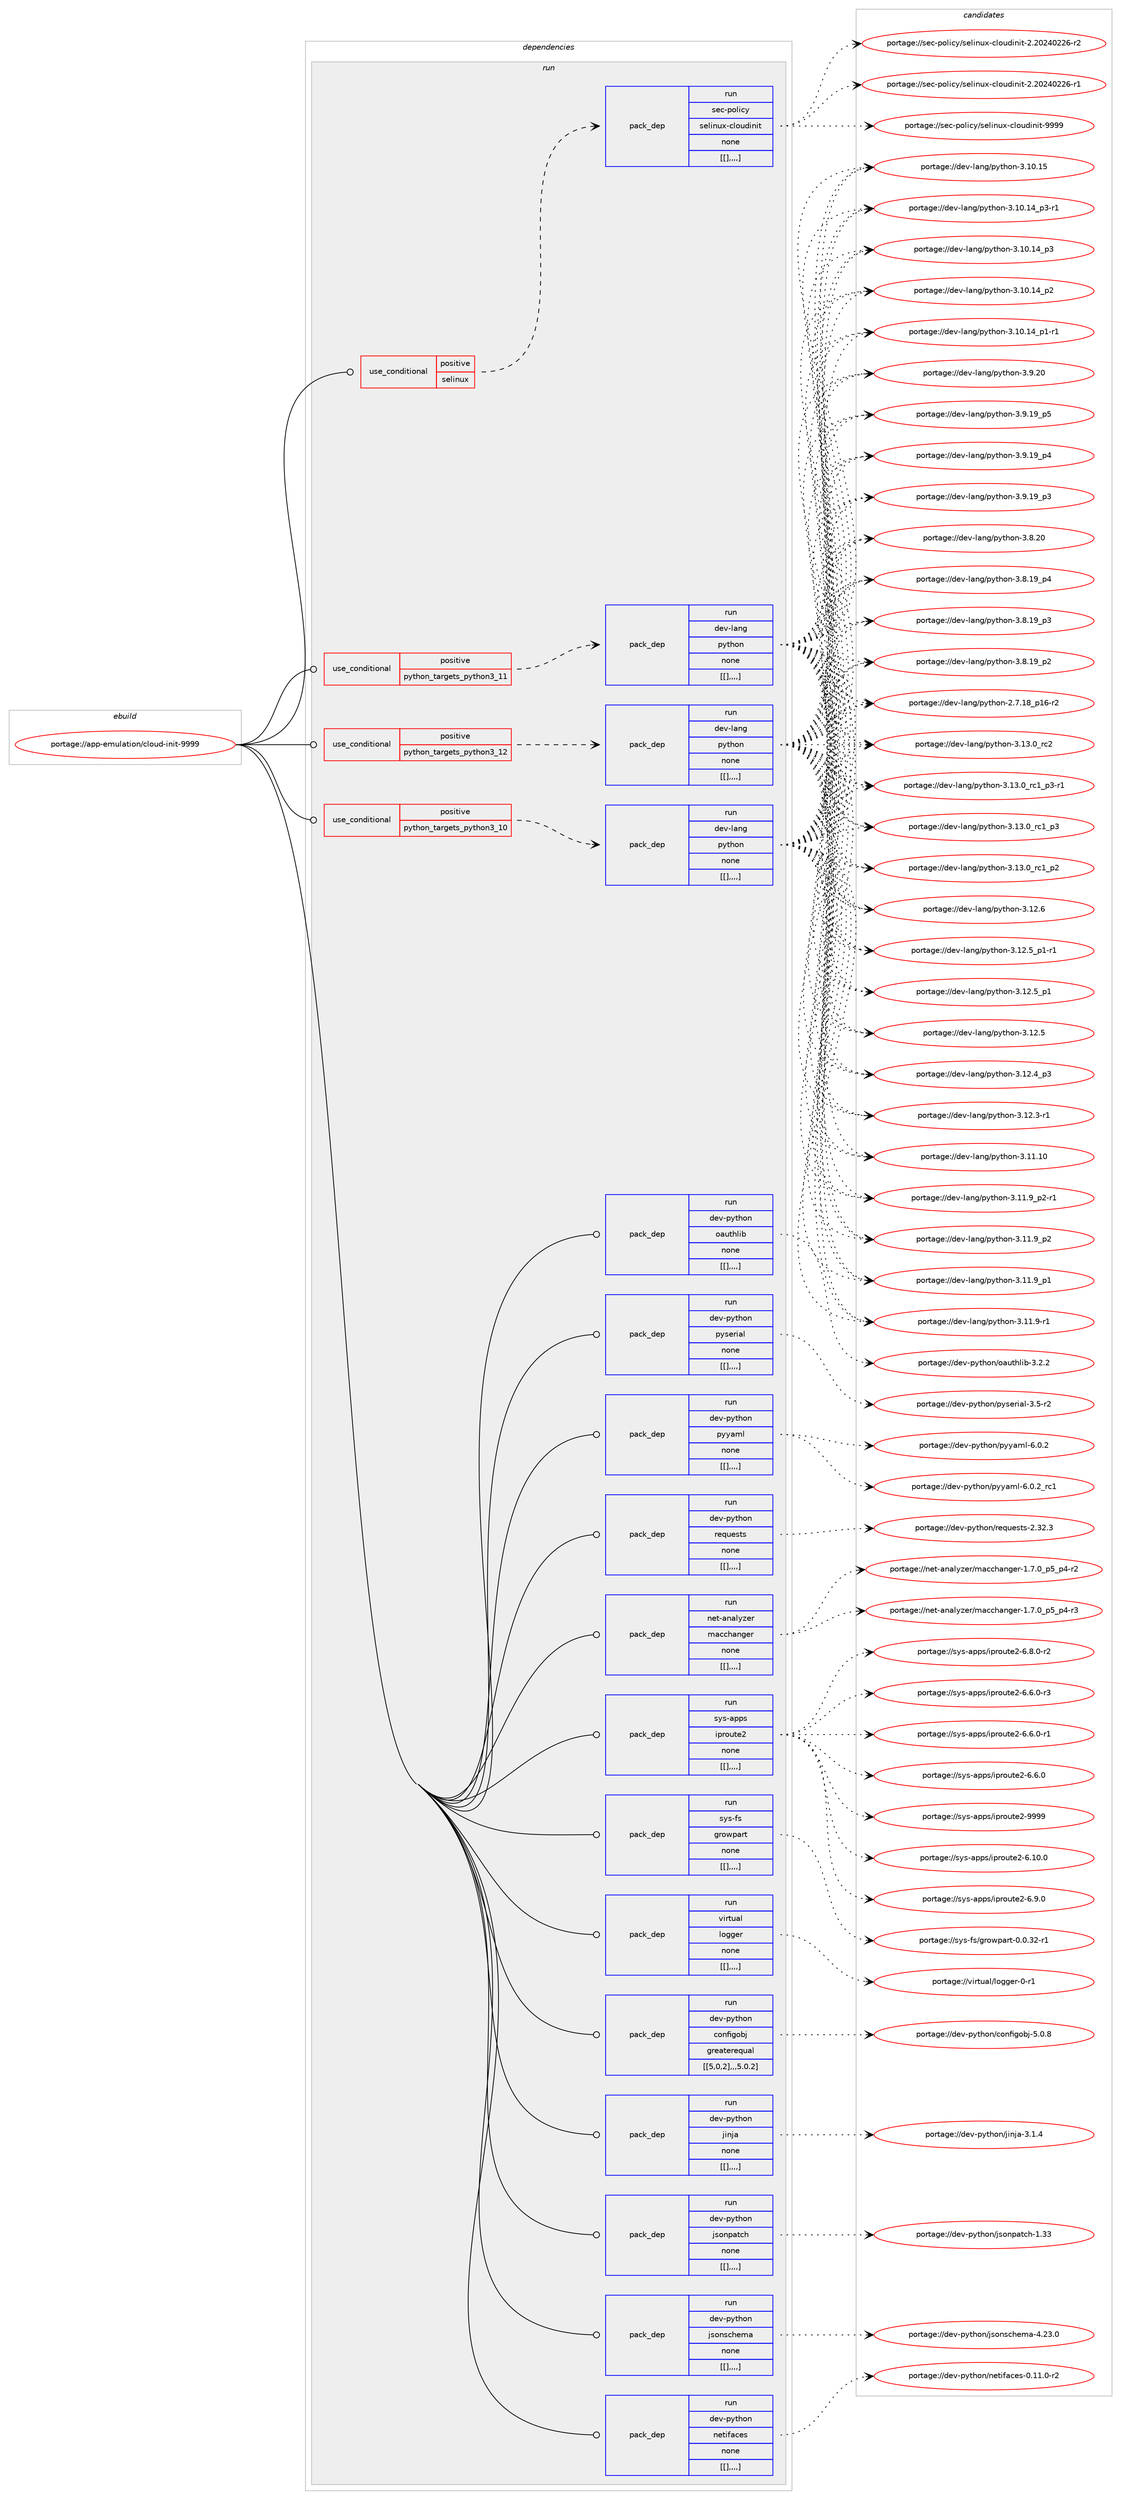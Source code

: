 digraph prolog {

# *************
# Graph options
# *************

newrank=true;
concentrate=true;
compound=true;
graph [rankdir=LR,fontname=Helvetica,fontsize=10,ranksep=1.5];#, ranksep=2.5, nodesep=0.2];
edge  [arrowhead=vee];
node  [fontname=Helvetica,fontsize=10];

# **********
# The ebuild
# **********

subgraph cluster_leftcol {
color=gray;
label=<<i>ebuild</i>>;
id [label="portage://app-emulation/cloud-init-9999", color=red, width=4, href="../app-emulation/cloud-init-9999.svg"];
}

# ****************
# The dependencies
# ****************

subgraph cluster_midcol {
color=gray;
label=<<i>dependencies</i>>;
subgraph cluster_compile {
fillcolor="#eeeeee";
style=filled;
label=<<i>compile</i>>;
}
subgraph cluster_compileandrun {
fillcolor="#eeeeee";
style=filled;
label=<<i>compile and run</i>>;
}
subgraph cluster_run {
fillcolor="#eeeeee";
style=filled;
label=<<i>run</i>>;
subgraph cond6496 {
dependency24106 [label=<<TABLE BORDER="0" CELLBORDER="1" CELLSPACING="0" CELLPADDING="4"><TR><TD ROWSPAN="3" CELLPADDING="10">use_conditional</TD></TR><TR><TD>positive</TD></TR><TR><TD>python_targets_python3_10</TD></TR></TABLE>>, shape=none, color=red];
subgraph pack17459 {
dependency24107 [label=<<TABLE BORDER="0" CELLBORDER="1" CELLSPACING="0" CELLPADDING="4" WIDTH="220"><TR><TD ROWSPAN="6" CELLPADDING="30">pack_dep</TD></TR><TR><TD WIDTH="110">run</TD></TR><TR><TD>dev-lang</TD></TR><TR><TD>python</TD></TR><TR><TD>none</TD></TR><TR><TD>[[],,,,]</TD></TR></TABLE>>, shape=none, color=blue];
}
dependency24106:e -> dependency24107:w [weight=20,style="dashed",arrowhead="vee"];
}
id:e -> dependency24106:w [weight=20,style="solid",arrowhead="odot"];
subgraph cond6497 {
dependency24108 [label=<<TABLE BORDER="0" CELLBORDER="1" CELLSPACING="0" CELLPADDING="4"><TR><TD ROWSPAN="3" CELLPADDING="10">use_conditional</TD></TR><TR><TD>positive</TD></TR><TR><TD>python_targets_python3_11</TD></TR></TABLE>>, shape=none, color=red];
subgraph pack17460 {
dependency24109 [label=<<TABLE BORDER="0" CELLBORDER="1" CELLSPACING="0" CELLPADDING="4" WIDTH="220"><TR><TD ROWSPAN="6" CELLPADDING="30">pack_dep</TD></TR><TR><TD WIDTH="110">run</TD></TR><TR><TD>dev-lang</TD></TR><TR><TD>python</TD></TR><TR><TD>none</TD></TR><TR><TD>[[],,,,]</TD></TR></TABLE>>, shape=none, color=blue];
}
dependency24108:e -> dependency24109:w [weight=20,style="dashed",arrowhead="vee"];
}
id:e -> dependency24108:w [weight=20,style="solid",arrowhead="odot"];
subgraph cond6498 {
dependency24110 [label=<<TABLE BORDER="0" CELLBORDER="1" CELLSPACING="0" CELLPADDING="4"><TR><TD ROWSPAN="3" CELLPADDING="10">use_conditional</TD></TR><TR><TD>positive</TD></TR><TR><TD>python_targets_python3_12</TD></TR></TABLE>>, shape=none, color=red];
subgraph pack17461 {
dependency24111 [label=<<TABLE BORDER="0" CELLBORDER="1" CELLSPACING="0" CELLPADDING="4" WIDTH="220"><TR><TD ROWSPAN="6" CELLPADDING="30">pack_dep</TD></TR><TR><TD WIDTH="110">run</TD></TR><TR><TD>dev-lang</TD></TR><TR><TD>python</TD></TR><TR><TD>none</TD></TR><TR><TD>[[],,,,]</TD></TR></TABLE>>, shape=none, color=blue];
}
dependency24110:e -> dependency24111:w [weight=20,style="dashed",arrowhead="vee"];
}
id:e -> dependency24110:w [weight=20,style="solid",arrowhead="odot"];
subgraph cond6499 {
dependency24112 [label=<<TABLE BORDER="0" CELLBORDER="1" CELLSPACING="0" CELLPADDING="4"><TR><TD ROWSPAN="3" CELLPADDING="10">use_conditional</TD></TR><TR><TD>positive</TD></TR><TR><TD>selinux</TD></TR></TABLE>>, shape=none, color=red];
subgraph pack17462 {
dependency24113 [label=<<TABLE BORDER="0" CELLBORDER="1" CELLSPACING="0" CELLPADDING="4" WIDTH="220"><TR><TD ROWSPAN="6" CELLPADDING="30">pack_dep</TD></TR><TR><TD WIDTH="110">run</TD></TR><TR><TD>sec-policy</TD></TR><TR><TD>selinux-cloudinit</TD></TR><TR><TD>none</TD></TR><TR><TD>[[],,,,]</TD></TR></TABLE>>, shape=none, color=blue];
}
dependency24112:e -> dependency24113:w [weight=20,style="dashed",arrowhead="vee"];
}
id:e -> dependency24112:w [weight=20,style="solid",arrowhead="odot"];
subgraph pack17463 {
dependency24114 [label=<<TABLE BORDER="0" CELLBORDER="1" CELLSPACING="0" CELLPADDING="4" WIDTH="220"><TR><TD ROWSPAN="6" CELLPADDING="30">pack_dep</TD></TR><TR><TD WIDTH="110">run</TD></TR><TR><TD>dev-python</TD></TR><TR><TD>configobj</TD></TR><TR><TD>greaterequal</TD></TR><TR><TD>[[5,0,2],,,5.0.2]</TD></TR></TABLE>>, shape=none, color=blue];
}
id:e -> dependency24114:w [weight=20,style="solid",arrowhead="odot"];
subgraph pack17464 {
dependency24115 [label=<<TABLE BORDER="0" CELLBORDER="1" CELLSPACING="0" CELLPADDING="4" WIDTH="220"><TR><TD ROWSPAN="6" CELLPADDING="30">pack_dep</TD></TR><TR><TD WIDTH="110">run</TD></TR><TR><TD>dev-python</TD></TR><TR><TD>jinja</TD></TR><TR><TD>none</TD></TR><TR><TD>[[],,,,]</TD></TR></TABLE>>, shape=none, color=blue];
}
id:e -> dependency24115:w [weight=20,style="solid",arrowhead="odot"];
subgraph pack17465 {
dependency24116 [label=<<TABLE BORDER="0" CELLBORDER="1" CELLSPACING="0" CELLPADDING="4" WIDTH="220"><TR><TD ROWSPAN="6" CELLPADDING="30">pack_dep</TD></TR><TR><TD WIDTH="110">run</TD></TR><TR><TD>dev-python</TD></TR><TR><TD>jsonpatch</TD></TR><TR><TD>none</TD></TR><TR><TD>[[],,,,]</TD></TR></TABLE>>, shape=none, color=blue];
}
id:e -> dependency24116:w [weight=20,style="solid",arrowhead="odot"];
subgraph pack17466 {
dependency24117 [label=<<TABLE BORDER="0" CELLBORDER="1" CELLSPACING="0" CELLPADDING="4" WIDTH="220"><TR><TD ROWSPAN="6" CELLPADDING="30">pack_dep</TD></TR><TR><TD WIDTH="110">run</TD></TR><TR><TD>dev-python</TD></TR><TR><TD>jsonschema</TD></TR><TR><TD>none</TD></TR><TR><TD>[[],,,,]</TD></TR></TABLE>>, shape=none, color=blue];
}
id:e -> dependency24117:w [weight=20,style="solid",arrowhead="odot"];
subgraph pack17467 {
dependency24118 [label=<<TABLE BORDER="0" CELLBORDER="1" CELLSPACING="0" CELLPADDING="4" WIDTH="220"><TR><TD ROWSPAN="6" CELLPADDING="30">pack_dep</TD></TR><TR><TD WIDTH="110">run</TD></TR><TR><TD>dev-python</TD></TR><TR><TD>netifaces</TD></TR><TR><TD>none</TD></TR><TR><TD>[[],,,,]</TD></TR></TABLE>>, shape=none, color=blue];
}
id:e -> dependency24118:w [weight=20,style="solid",arrowhead="odot"];
subgraph pack17468 {
dependency24119 [label=<<TABLE BORDER="0" CELLBORDER="1" CELLSPACING="0" CELLPADDING="4" WIDTH="220"><TR><TD ROWSPAN="6" CELLPADDING="30">pack_dep</TD></TR><TR><TD WIDTH="110">run</TD></TR><TR><TD>dev-python</TD></TR><TR><TD>oauthlib</TD></TR><TR><TD>none</TD></TR><TR><TD>[[],,,,]</TD></TR></TABLE>>, shape=none, color=blue];
}
id:e -> dependency24119:w [weight=20,style="solid",arrowhead="odot"];
subgraph pack17469 {
dependency24120 [label=<<TABLE BORDER="0" CELLBORDER="1" CELLSPACING="0" CELLPADDING="4" WIDTH="220"><TR><TD ROWSPAN="6" CELLPADDING="30">pack_dep</TD></TR><TR><TD WIDTH="110">run</TD></TR><TR><TD>dev-python</TD></TR><TR><TD>pyserial</TD></TR><TR><TD>none</TD></TR><TR><TD>[[],,,,]</TD></TR></TABLE>>, shape=none, color=blue];
}
id:e -> dependency24120:w [weight=20,style="solid",arrowhead="odot"];
subgraph pack17470 {
dependency24121 [label=<<TABLE BORDER="0" CELLBORDER="1" CELLSPACING="0" CELLPADDING="4" WIDTH="220"><TR><TD ROWSPAN="6" CELLPADDING="30">pack_dep</TD></TR><TR><TD WIDTH="110">run</TD></TR><TR><TD>dev-python</TD></TR><TR><TD>pyyaml</TD></TR><TR><TD>none</TD></TR><TR><TD>[[],,,,]</TD></TR></TABLE>>, shape=none, color=blue];
}
id:e -> dependency24121:w [weight=20,style="solid",arrowhead="odot"];
subgraph pack17471 {
dependency24122 [label=<<TABLE BORDER="0" CELLBORDER="1" CELLSPACING="0" CELLPADDING="4" WIDTH="220"><TR><TD ROWSPAN="6" CELLPADDING="30">pack_dep</TD></TR><TR><TD WIDTH="110">run</TD></TR><TR><TD>dev-python</TD></TR><TR><TD>requests</TD></TR><TR><TD>none</TD></TR><TR><TD>[[],,,,]</TD></TR></TABLE>>, shape=none, color=blue];
}
id:e -> dependency24122:w [weight=20,style="solid",arrowhead="odot"];
subgraph pack17472 {
dependency24123 [label=<<TABLE BORDER="0" CELLBORDER="1" CELLSPACING="0" CELLPADDING="4" WIDTH="220"><TR><TD ROWSPAN="6" CELLPADDING="30">pack_dep</TD></TR><TR><TD WIDTH="110">run</TD></TR><TR><TD>net-analyzer</TD></TR><TR><TD>macchanger</TD></TR><TR><TD>none</TD></TR><TR><TD>[[],,,,]</TD></TR></TABLE>>, shape=none, color=blue];
}
id:e -> dependency24123:w [weight=20,style="solid",arrowhead="odot"];
subgraph pack17473 {
dependency24124 [label=<<TABLE BORDER="0" CELLBORDER="1" CELLSPACING="0" CELLPADDING="4" WIDTH="220"><TR><TD ROWSPAN="6" CELLPADDING="30">pack_dep</TD></TR><TR><TD WIDTH="110">run</TD></TR><TR><TD>sys-apps</TD></TR><TR><TD>iproute2</TD></TR><TR><TD>none</TD></TR><TR><TD>[[],,,,]</TD></TR></TABLE>>, shape=none, color=blue];
}
id:e -> dependency24124:w [weight=20,style="solid",arrowhead="odot"];
subgraph pack17474 {
dependency24125 [label=<<TABLE BORDER="0" CELLBORDER="1" CELLSPACING="0" CELLPADDING="4" WIDTH="220"><TR><TD ROWSPAN="6" CELLPADDING="30">pack_dep</TD></TR><TR><TD WIDTH="110">run</TD></TR><TR><TD>sys-fs</TD></TR><TR><TD>growpart</TD></TR><TR><TD>none</TD></TR><TR><TD>[[],,,,]</TD></TR></TABLE>>, shape=none, color=blue];
}
id:e -> dependency24125:w [weight=20,style="solid",arrowhead="odot"];
subgraph pack17475 {
dependency24126 [label=<<TABLE BORDER="0" CELLBORDER="1" CELLSPACING="0" CELLPADDING="4" WIDTH="220"><TR><TD ROWSPAN="6" CELLPADDING="30">pack_dep</TD></TR><TR><TD WIDTH="110">run</TD></TR><TR><TD>virtual</TD></TR><TR><TD>logger</TD></TR><TR><TD>none</TD></TR><TR><TD>[[],,,,]</TD></TR></TABLE>>, shape=none, color=blue];
}
id:e -> dependency24126:w [weight=20,style="solid",arrowhead="odot"];
}
}

# **************
# The candidates
# **************

subgraph cluster_choices {
rank=same;
color=gray;
label=<<i>candidates</i>>;

subgraph choice17459 {
color=black;
nodesep=1;
choice10010111845108971101034711212111610411111045514649514648951149950 [label="portage://dev-lang/python-3.13.0_rc2", color=red, width=4,href="../dev-lang/python-3.13.0_rc2.svg"];
choice1001011184510897110103471121211161041111104551464951464895114994995112514511449 [label="portage://dev-lang/python-3.13.0_rc1_p3-r1", color=red, width=4,href="../dev-lang/python-3.13.0_rc1_p3-r1.svg"];
choice100101118451089711010347112121116104111110455146495146489511499499511251 [label="portage://dev-lang/python-3.13.0_rc1_p3", color=red, width=4,href="../dev-lang/python-3.13.0_rc1_p3.svg"];
choice100101118451089711010347112121116104111110455146495146489511499499511250 [label="portage://dev-lang/python-3.13.0_rc1_p2", color=red, width=4,href="../dev-lang/python-3.13.0_rc1_p2.svg"];
choice10010111845108971101034711212111610411111045514649504654 [label="portage://dev-lang/python-3.12.6", color=red, width=4,href="../dev-lang/python-3.12.6.svg"];
choice1001011184510897110103471121211161041111104551464950465395112494511449 [label="portage://dev-lang/python-3.12.5_p1-r1", color=red, width=4,href="../dev-lang/python-3.12.5_p1-r1.svg"];
choice100101118451089711010347112121116104111110455146495046539511249 [label="portage://dev-lang/python-3.12.5_p1", color=red, width=4,href="../dev-lang/python-3.12.5_p1.svg"];
choice10010111845108971101034711212111610411111045514649504653 [label="portage://dev-lang/python-3.12.5", color=red, width=4,href="../dev-lang/python-3.12.5.svg"];
choice100101118451089711010347112121116104111110455146495046529511251 [label="portage://dev-lang/python-3.12.4_p3", color=red, width=4,href="../dev-lang/python-3.12.4_p3.svg"];
choice100101118451089711010347112121116104111110455146495046514511449 [label="portage://dev-lang/python-3.12.3-r1", color=red, width=4,href="../dev-lang/python-3.12.3-r1.svg"];
choice1001011184510897110103471121211161041111104551464949464948 [label="portage://dev-lang/python-3.11.10", color=red, width=4,href="../dev-lang/python-3.11.10.svg"];
choice1001011184510897110103471121211161041111104551464949465795112504511449 [label="portage://dev-lang/python-3.11.9_p2-r1", color=red, width=4,href="../dev-lang/python-3.11.9_p2-r1.svg"];
choice100101118451089711010347112121116104111110455146494946579511250 [label="portage://dev-lang/python-3.11.9_p2", color=red, width=4,href="../dev-lang/python-3.11.9_p2.svg"];
choice100101118451089711010347112121116104111110455146494946579511249 [label="portage://dev-lang/python-3.11.9_p1", color=red, width=4,href="../dev-lang/python-3.11.9_p1.svg"];
choice100101118451089711010347112121116104111110455146494946574511449 [label="portage://dev-lang/python-3.11.9-r1", color=red, width=4,href="../dev-lang/python-3.11.9-r1.svg"];
choice1001011184510897110103471121211161041111104551464948464953 [label="portage://dev-lang/python-3.10.15", color=red, width=4,href="../dev-lang/python-3.10.15.svg"];
choice100101118451089711010347112121116104111110455146494846495295112514511449 [label="portage://dev-lang/python-3.10.14_p3-r1", color=red, width=4,href="../dev-lang/python-3.10.14_p3-r1.svg"];
choice10010111845108971101034711212111610411111045514649484649529511251 [label="portage://dev-lang/python-3.10.14_p3", color=red, width=4,href="../dev-lang/python-3.10.14_p3.svg"];
choice10010111845108971101034711212111610411111045514649484649529511250 [label="portage://dev-lang/python-3.10.14_p2", color=red, width=4,href="../dev-lang/python-3.10.14_p2.svg"];
choice100101118451089711010347112121116104111110455146494846495295112494511449 [label="portage://dev-lang/python-3.10.14_p1-r1", color=red, width=4,href="../dev-lang/python-3.10.14_p1-r1.svg"];
choice10010111845108971101034711212111610411111045514657465048 [label="portage://dev-lang/python-3.9.20", color=red, width=4,href="../dev-lang/python-3.9.20.svg"];
choice100101118451089711010347112121116104111110455146574649579511253 [label="portage://dev-lang/python-3.9.19_p5", color=red, width=4,href="../dev-lang/python-3.9.19_p5.svg"];
choice100101118451089711010347112121116104111110455146574649579511252 [label="portage://dev-lang/python-3.9.19_p4", color=red, width=4,href="../dev-lang/python-3.9.19_p4.svg"];
choice100101118451089711010347112121116104111110455146574649579511251 [label="portage://dev-lang/python-3.9.19_p3", color=red, width=4,href="../dev-lang/python-3.9.19_p3.svg"];
choice10010111845108971101034711212111610411111045514656465048 [label="portage://dev-lang/python-3.8.20", color=red, width=4,href="../dev-lang/python-3.8.20.svg"];
choice100101118451089711010347112121116104111110455146564649579511252 [label="portage://dev-lang/python-3.8.19_p4", color=red, width=4,href="../dev-lang/python-3.8.19_p4.svg"];
choice100101118451089711010347112121116104111110455146564649579511251 [label="portage://dev-lang/python-3.8.19_p3", color=red, width=4,href="../dev-lang/python-3.8.19_p3.svg"];
choice100101118451089711010347112121116104111110455146564649579511250 [label="portage://dev-lang/python-3.8.19_p2", color=red, width=4,href="../dev-lang/python-3.8.19_p2.svg"];
choice100101118451089711010347112121116104111110455046554649569511249544511450 [label="portage://dev-lang/python-2.7.18_p16-r2", color=red, width=4,href="../dev-lang/python-2.7.18_p16-r2.svg"];
dependency24107:e -> choice10010111845108971101034711212111610411111045514649514648951149950:w [style=dotted,weight="100"];
dependency24107:e -> choice1001011184510897110103471121211161041111104551464951464895114994995112514511449:w [style=dotted,weight="100"];
dependency24107:e -> choice100101118451089711010347112121116104111110455146495146489511499499511251:w [style=dotted,weight="100"];
dependency24107:e -> choice100101118451089711010347112121116104111110455146495146489511499499511250:w [style=dotted,weight="100"];
dependency24107:e -> choice10010111845108971101034711212111610411111045514649504654:w [style=dotted,weight="100"];
dependency24107:e -> choice1001011184510897110103471121211161041111104551464950465395112494511449:w [style=dotted,weight="100"];
dependency24107:e -> choice100101118451089711010347112121116104111110455146495046539511249:w [style=dotted,weight="100"];
dependency24107:e -> choice10010111845108971101034711212111610411111045514649504653:w [style=dotted,weight="100"];
dependency24107:e -> choice100101118451089711010347112121116104111110455146495046529511251:w [style=dotted,weight="100"];
dependency24107:e -> choice100101118451089711010347112121116104111110455146495046514511449:w [style=dotted,weight="100"];
dependency24107:e -> choice1001011184510897110103471121211161041111104551464949464948:w [style=dotted,weight="100"];
dependency24107:e -> choice1001011184510897110103471121211161041111104551464949465795112504511449:w [style=dotted,weight="100"];
dependency24107:e -> choice100101118451089711010347112121116104111110455146494946579511250:w [style=dotted,weight="100"];
dependency24107:e -> choice100101118451089711010347112121116104111110455146494946579511249:w [style=dotted,weight="100"];
dependency24107:e -> choice100101118451089711010347112121116104111110455146494946574511449:w [style=dotted,weight="100"];
dependency24107:e -> choice1001011184510897110103471121211161041111104551464948464953:w [style=dotted,weight="100"];
dependency24107:e -> choice100101118451089711010347112121116104111110455146494846495295112514511449:w [style=dotted,weight="100"];
dependency24107:e -> choice10010111845108971101034711212111610411111045514649484649529511251:w [style=dotted,weight="100"];
dependency24107:e -> choice10010111845108971101034711212111610411111045514649484649529511250:w [style=dotted,weight="100"];
dependency24107:e -> choice100101118451089711010347112121116104111110455146494846495295112494511449:w [style=dotted,weight="100"];
dependency24107:e -> choice10010111845108971101034711212111610411111045514657465048:w [style=dotted,weight="100"];
dependency24107:e -> choice100101118451089711010347112121116104111110455146574649579511253:w [style=dotted,weight="100"];
dependency24107:e -> choice100101118451089711010347112121116104111110455146574649579511252:w [style=dotted,weight="100"];
dependency24107:e -> choice100101118451089711010347112121116104111110455146574649579511251:w [style=dotted,weight="100"];
dependency24107:e -> choice10010111845108971101034711212111610411111045514656465048:w [style=dotted,weight="100"];
dependency24107:e -> choice100101118451089711010347112121116104111110455146564649579511252:w [style=dotted,weight="100"];
dependency24107:e -> choice100101118451089711010347112121116104111110455146564649579511251:w [style=dotted,weight="100"];
dependency24107:e -> choice100101118451089711010347112121116104111110455146564649579511250:w [style=dotted,weight="100"];
dependency24107:e -> choice100101118451089711010347112121116104111110455046554649569511249544511450:w [style=dotted,weight="100"];
}
subgraph choice17460 {
color=black;
nodesep=1;
choice10010111845108971101034711212111610411111045514649514648951149950 [label="portage://dev-lang/python-3.13.0_rc2", color=red, width=4,href="../dev-lang/python-3.13.0_rc2.svg"];
choice1001011184510897110103471121211161041111104551464951464895114994995112514511449 [label="portage://dev-lang/python-3.13.0_rc1_p3-r1", color=red, width=4,href="../dev-lang/python-3.13.0_rc1_p3-r1.svg"];
choice100101118451089711010347112121116104111110455146495146489511499499511251 [label="portage://dev-lang/python-3.13.0_rc1_p3", color=red, width=4,href="../dev-lang/python-3.13.0_rc1_p3.svg"];
choice100101118451089711010347112121116104111110455146495146489511499499511250 [label="portage://dev-lang/python-3.13.0_rc1_p2", color=red, width=4,href="../dev-lang/python-3.13.0_rc1_p2.svg"];
choice10010111845108971101034711212111610411111045514649504654 [label="portage://dev-lang/python-3.12.6", color=red, width=4,href="../dev-lang/python-3.12.6.svg"];
choice1001011184510897110103471121211161041111104551464950465395112494511449 [label="portage://dev-lang/python-3.12.5_p1-r1", color=red, width=4,href="../dev-lang/python-3.12.5_p1-r1.svg"];
choice100101118451089711010347112121116104111110455146495046539511249 [label="portage://dev-lang/python-3.12.5_p1", color=red, width=4,href="../dev-lang/python-3.12.5_p1.svg"];
choice10010111845108971101034711212111610411111045514649504653 [label="portage://dev-lang/python-3.12.5", color=red, width=4,href="../dev-lang/python-3.12.5.svg"];
choice100101118451089711010347112121116104111110455146495046529511251 [label="portage://dev-lang/python-3.12.4_p3", color=red, width=4,href="../dev-lang/python-3.12.4_p3.svg"];
choice100101118451089711010347112121116104111110455146495046514511449 [label="portage://dev-lang/python-3.12.3-r1", color=red, width=4,href="../dev-lang/python-3.12.3-r1.svg"];
choice1001011184510897110103471121211161041111104551464949464948 [label="portage://dev-lang/python-3.11.10", color=red, width=4,href="../dev-lang/python-3.11.10.svg"];
choice1001011184510897110103471121211161041111104551464949465795112504511449 [label="portage://dev-lang/python-3.11.9_p2-r1", color=red, width=4,href="../dev-lang/python-3.11.9_p2-r1.svg"];
choice100101118451089711010347112121116104111110455146494946579511250 [label="portage://dev-lang/python-3.11.9_p2", color=red, width=4,href="../dev-lang/python-3.11.9_p2.svg"];
choice100101118451089711010347112121116104111110455146494946579511249 [label="portage://dev-lang/python-3.11.9_p1", color=red, width=4,href="../dev-lang/python-3.11.9_p1.svg"];
choice100101118451089711010347112121116104111110455146494946574511449 [label="portage://dev-lang/python-3.11.9-r1", color=red, width=4,href="../dev-lang/python-3.11.9-r1.svg"];
choice1001011184510897110103471121211161041111104551464948464953 [label="portage://dev-lang/python-3.10.15", color=red, width=4,href="../dev-lang/python-3.10.15.svg"];
choice100101118451089711010347112121116104111110455146494846495295112514511449 [label="portage://dev-lang/python-3.10.14_p3-r1", color=red, width=4,href="../dev-lang/python-3.10.14_p3-r1.svg"];
choice10010111845108971101034711212111610411111045514649484649529511251 [label="portage://dev-lang/python-3.10.14_p3", color=red, width=4,href="../dev-lang/python-3.10.14_p3.svg"];
choice10010111845108971101034711212111610411111045514649484649529511250 [label="portage://dev-lang/python-3.10.14_p2", color=red, width=4,href="../dev-lang/python-3.10.14_p2.svg"];
choice100101118451089711010347112121116104111110455146494846495295112494511449 [label="portage://dev-lang/python-3.10.14_p1-r1", color=red, width=4,href="../dev-lang/python-3.10.14_p1-r1.svg"];
choice10010111845108971101034711212111610411111045514657465048 [label="portage://dev-lang/python-3.9.20", color=red, width=4,href="../dev-lang/python-3.9.20.svg"];
choice100101118451089711010347112121116104111110455146574649579511253 [label="portage://dev-lang/python-3.9.19_p5", color=red, width=4,href="../dev-lang/python-3.9.19_p5.svg"];
choice100101118451089711010347112121116104111110455146574649579511252 [label="portage://dev-lang/python-3.9.19_p4", color=red, width=4,href="../dev-lang/python-3.9.19_p4.svg"];
choice100101118451089711010347112121116104111110455146574649579511251 [label="portage://dev-lang/python-3.9.19_p3", color=red, width=4,href="../dev-lang/python-3.9.19_p3.svg"];
choice10010111845108971101034711212111610411111045514656465048 [label="portage://dev-lang/python-3.8.20", color=red, width=4,href="../dev-lang/python-3.8.20.svg"];
choice100101118451089711010347112121116104111110455146564649579511252 [label="portage://dev-lang/python-3.8.19_p4", color=red, width=4,href="../dev-lang/python-3.8.19_p4.svg"];
choice100101118451089711010347112121116104111110455146564649579511251 [label="portage://dev-lang/python-3.8.19_p3", color=red, width=4,href="../dev-lang/python-3.8.19_p3.svg"];
choice100101118451089711010347112121116104111110455146564649579511250 [label="portage://dev-lang/python-3.8.19_p2", color=red, width=4,href="../dev-lang/python-3.8.19_p2.svg"];
choice100101118451089711010347112121116104111110455046554649569511249544511450 [label="portage://dev-lang/python-2.7.18_p16-r2", color=red, width=4,href="../dev-lang/python-2.7.18_p16-r2.svg"];
dependency24109:e -> choice10010111845108971101034711212111610411111045514649514648951149950:w [style=dotted,weight="100"];
dependency24109:e -> choice1001011184510897110103471121211161041111104551464951464895114994995112514511449:w [style=dotted,weight="100"];
dependency24109:e -> choice100101118451089711010347112121116104111110455146495146489511499499511251:w [style=dotted,weight="100"];
dependency24109:e -> choice100101118451089711010347112121116104111110455146495146489511499499511250:w [style=dotted,weight="100"];
dependency24109:e -> choice10010111845108971101034711212111610411111045514649504654:w [style=dotted,weight="100"];
dependency24109:e -> choice1001011184510897110103471121211161041111104551464950465395112494511449:w [style=dotted,weight="100"];
dependency24109:e -> choice100101118451089711010347112121116104111110455146495046539511249:w [style=dotted,weight="100"];
dependency24109:e -> choice10010111845108971101034711212111610411111045514649504653:w [style=dotted,weight="100"];
dependency24109:e -> choice100101118451089711010347112121116104111110455146495046529511251:w [style=dotted,weight="100"];
dependency24109:e -> choice100101118451089711010347112121116104111110455146495046514511449:w [style=dotted,weight="100"];
dependency24109:e -> choice1001011184510897110103471121211161041111104551464949464948:w [style=dotted,weight="100"];
dependency24109:e -> choice1001011184510897110103471121211161041111104551464949465795112504511449:w [style=dotted,weight="100"];
dependency24109:e -> choice100101118451089711010347112121116104111110455146494946579511250:w [style=dotted,weight="100"];
dependency24109:e -> choice100101118451089711010347112121116104111110455146494946579511249:w [style=dotted,weight="100"];
dependency24109:e -> choice100101118451089711010347112121116104111110455146494946574511449:w [style=dotted,weight="100"];
dependency24109:e -> choice1001011184510897110103471121211161041111104551464948464953:w [style=dotted,weight="100"];
dependency24109:e -> choice100101118451089711010347112121116104111110455146494846495295112514511449:w [style=dotted,weight="100"];
dependency24109:e -> choice10010111845108971101034711212111610411111045514649484649529511251:w [style=dotted,weight="100"];
dependency24109:e -> choice10010111845108971101034711212111610411111045514649484649529511250:w [style=dotted,weight="100"];
dependency24109:e -> choice100101118451089711010347112121116104111110455146494846495295112494511449:w [style=dotted,weight="100"];
dependency24109:e -> choice10010111845108971101034711212111610411111045514657465048:w [style=dotted,weight="100"];
dependency24109:e -> choice100101118451089711010347112121116104111110455146574649579511253:w [style=dotted,weight="100"];
dependency24109:e -> choice100101118451089711010347112121116104111110455146574649579511252:w [style=dotted,weight="100"];
dependency24109:e -> choice100101118451089711010347112121116104111110455146574649579511251:w [style=dotted,weight="100"];
dependency24109:e -> choice10010111845108971101034711212111610411111045514656465048:w [style=dotted,weight="100"];
dependency24109:e -> choice100101118451089711010347112121116104111110455146564649579511252:w [style=dotted,weight="100"];
dependency24109:e -> choice100101118451089711010347112121116104111110455146564649579511251:w [style=dotted,weight="100"];
dependency24109:e -> choice100101118451089711010347112121116104111110455146564649579511250:w [style=dotted,weight="100"];
dependency24109:e -> choice100101118451089711010347112121116104111110455046554649569511249544511450:w [style=dotted,weight="100"];
}
subgraph choice17461 {
color=black;
nodesep=1;
choice10010111845108971101034711212111610411111045514649514648951149950 [label="portage://dev-lang/python-3.13.0_rc2", color=red, width=4,href="../dev-lang/python-3.13.0_rc2.svg"];
choice1001011184510897110103471121211161041111104551464951464895114994995112514511449 [label="portage://dev-lang/python-3.13.0_rc1_p3-r1", color=red, width=4,href="../dev-lang/python-3.13.0_rc1_p3-r1.svg"];
choice100101118451089711010347112121116104111110455146495146489511499499511251 [label="portage://dev-lang/python-3.13.0_rc1_p3", color=red, width=4,href="../dev-lang/python-3.13.0_rc1_p3.svg"];
choice100101118451089711010347112121116104111110455146495146489511499499511250 [label="portage://dev-lang/python-3.13.0_rc1_p2", color=red, width=4,href="../dev-lang/python-3.13.0_rc1_p2.svg"];
choice10010111845108971101034711212111610411111045514649504654 [label="portage://dev-lang/python-3.12.6", color=red, width=4,href="../dev-lang/python-3.12.6.svg"];
choice1001011184510897110103471121211161041111104551464950465395112494511449 [label="portage://dev-lang/python-3.12.5_p1-r1", color=red, width=4,href="../dev-lang/python-3.12.5_p1-r1.svg"];
choice100101118451089711010347112121116104111110455146495046539511249 [label="portage://dev-lang/python-3.12.5_p1", color=red, width=4,href="../dev-lang/python-3.12.5_p1.svg"];
choice10010111845108971101034711212111610411111045514649504653 [label="portage://dev-lang/python-3.12.5", color=red, width=4,href="../dev-lang/python-3.12.5.svg"];
choice100101118451089711010347112121116104111110455146495046529511251 [label="portage://dev-lang/python-3.12.4_p3", color=red, width=4,href="../dev-lang/python-3.12.4_p3.svg"];
choice100101118451089711010347112121116104111110455146495046514511449 [label="portage://dev-lang/python-3.12.3-r1", color=red, width=4,href="../dev-lang/python-3.12.3-r1.svg"];
choice1001011184510897110103471121211161041111104551464949464948 [label="portage://dev-lang/python-3.11.10", color=red, width=4,href="../dev-lang/python-3.11.10.svg"];
choice1001011184510897110103471121211161041111104551464949465795112504511449 [label="portage://dev-lang/python-3.11.9_p2-r1", color=red, width=4,href="../dev-lang/python-3.11.9_p2-r1.svg"];
choice100101118451089711010347112121116104111110455146494946579511250 [label="portage://dev-lang/python-3.11.9_p2", color=red, width=4,href="../dev-lang/python-3.11.9_p2.svg"];
choice100101118451089711010347112121116104111110455146494946579511249 [label="portage://dev-lang/python-3.11.9_p1", color=red, width=4,href="../dev-lang/python-3.11.9_p1.svg"];
choice100101118451089711010347112121116104111110455146494946574511449 [label="portage://dev-lang/python-3.11.9-r1", color=red, width=4,href="../dev-lang/python-3.11.9-r1.svg"];
choice1001011184510897110103471121211161041111104551464948464953 [label="portage://dev-lang/python-3.10.15", color=red, width=4,href="../dev-lang/python-3.10.15.svg"];
choice100101118451089711010347112121116104111110455146494846495295112514511449 [label="portage://dev-lang/python-3.10.14_p3-r1", color=red, width=4,href="../dev-lang/python-3.10.14_p3-r1.svg"];
choice10010111845108971101034711212111610411111045514649484649529511251 [label="portage://dev-lang/python-3.10.14_p3", color=red, width=4,href="../dev-lang/python-3.10.14_p3.svg"];
choice10010111845108971101034711212111610411111045514649484649529511250 [label="portage://dev-lang/python-3.10.14_p2", color=red, width=4,href="../dev-lang/python-3.10.14_p2.svg"];
choice100101118451089711010347112121116104111110455146494846495295112494511449 [label="portage://dev-lang/python-3.10.14_p1-r1", color=red, width=4,href="../dev-lang/python-3.10.14_p1-r1.svg"];
choice10010111845108971101034711212111610411111045514657465048 [label="portage://dev-lang/python-3.9.20", color=red, width=4,href="../dev-lang/python-3.9.20.svg"];
choice100101118451089711010347112121116104111110455146574649579511253 [label="portage://dev-lang/python-3.9.19_p5", color=red, width=4,href="../dev-lang/python-3.9.19_p5.svg"];
choice100101118451089711010347112121116104111110455146574649579511252 [label="portage://dev-lang/python-3.9.19_p4", color=red, width=4,href="../dev-lang/python-3.9.19_p4.svg"];
choice100101118451089711010347112121116104111110455146574649579511251 [label="portage://dev-lang/python-3.9.19_p3", color=red, width=4,href="../dev-lang/python-3.9.19_p3.svg"];
choice10010111845108971101034711212111610411111045514656465048 [label="portage://dev-lang/python-3.8.20", color=red, width=4,href="../dev-lang/python-3.8.20.svg"];
choice100101118451089711010347112121116104111110455146564649579511252 [label="portage://dev-lang/python-3.8.19_p4", color=red, width=4,href="../dev-lang/python-3.8.19_p4.svg"];
choice100101118451089711010347112121116104111110455146564649579511251 [label="portage://dev-lang/python-3.8.19_p3", color=red, width=4,href="../dev-lang/python-3.8.19_p3.svg"];
choice100101118451089711010347112121116104111110455146564649579511250 [label="portage://dev-lang/python-3.8.19_p2", color=red, width=4,href="../dev-lang/python-3.8.19_p2.svg"];
choice100101118451089711010347112121116104111110455046554649569511249544511450 [label="portage://dev-lang/python-2.7.18_p16-r2", color=red, width=4,href="../dev-lang/python-2.7.18_p16-r2.svg"];
dependency24111:e -> choice10010111845108971101034711212111610411111045514649514648951149950:w [style=dotted,weight="100"];
dependency24111:e -> choice1001011184510897110103471121211161041111104551464951464895114994995112514511449:w [style=dotted,weight="100"];
dependency24111:e -> choice100101118451089711010347112121116104111110455146495146489511499499511251:w [style=dotted,weight="100"];
dependency24111:e -> choice100101118451089711010347112121116104111110455146495146489511499499511250:w [style=dotted,weight="100"];
dependency24111:e -> choice10010111845108971101034711212111610411111045514649504654:w [style=dotted,weight="100"];
dependency24111:e -> choice1001011184510897110103471121211161041111104551464950465395112494511449:w [style=dotted,weight="100"];
dependency24111:e -> choice100101118451089711010347112121116104111110455146495046539511249:w [style=dotted,weight="100"];
dependency24111:e -> choice10010111845108971101034711212111610411111045514649504653:w [style=dotted,weight="100"];
dependency24111:e -> choice100101118451089711010347112121116104111110455146495046529511251:w [style=dotted,weight="100"];
dependency24111:e -> choice100101118451089711010347112121116104111110455146495046514511449:w [style=dotted,weight="100"];
dependency24111:e -> choice1001011184510897110103471121211161041111104551464949464948:w [style=dotted,weight="100"];
dependency24111:e -> choice1001011184510897110103471121211161041111104551464949465795112504511449:w [style=dotted,weight="100"];
dependency24111:e -> choice100101118451089711010347112121116104111110455146494946579511250:w [style=dotted,weight="100"];
dependency24111:e -> choice100101118451089711010347112121116104111110455146494946579511249:w [style=dotted,weight="100"];
dependency24111:e -> choice100101118451089711010347112121116104111110455146494946574511449:w [style=dotted,weight="100"];
dependency24111:e -> choice1001011184510897110103471121211161041111104551464948464953:w [style=dotted,weight="100"];
dependency24111:e -> choice100101118451089711010347112121116104111110455146494846495295112514511449:w [style=dotted,weight="100"];
dependency24111:e -> choice10010111845108971101034711212111610411111045514649484649529511251:w [style=dotted,weight="100"];
dependency24111:e -> choice10010111845108971101034711212111610411111045514649484649529511250:w [style=dotted,weight="100"];
dependency24111:e -> choice100101118451089711010347112121116104111110455146494846495295112494511449:w [style=dotted,weight="100"];
dependency24111:e -> choice10010111845108971101034711212111610411111045514657465048:w [style=dotted,weight="100"];
dependency24111:e -> choice100101118451089711010347112121116104111110455146574649579511253:w [style=dotted,weight="100"];
dependency24111:e -> choice100101118451089711010347112121116104111110455146574649579511252:w [style=dotted,weight="100"];
dependency24111:e -> choice100101118451089711010347112121116104111110455146574649579511251:w [style=dotted,weight="100"];
dependency24111:e -> choice10010111845108971101034711212111610411111045514656465048:w [style=dotted,weight="100"];
dependency24111:e -> choice100101118451089711010347112121116104111110455146564649579511252:w [style=dotted,weight="100"];
dependency24111:e -> choice100101118451089711010347112121116104111110455146564649579511251:w [style=dotted,weight="100"];
dependency24111:e -> choice100101118451089711010347112121116104111110455146564649579511250:w [style=dotted,weight="100"];
dependency24111:e -> choice100101118451089711010347112121116104111110455046554649569511249544511450:w [style=dotted,weight="100"];
}
subgraph choice17462 {
color=black;
nodesep=1;
choice1151019945112111108105991214711510110810511011712045991081111171001051101051164557575757 [label="portage://sec-policy/selinux-cloudinit-9999", color=red, width=4,href="../sec-policy/selinux-cloudinit-9999.svg"];
choice11510199451121111081059912147115101108105110117120459910811111710010511010511645504650485052485050544511450 [label="portage://sec-policy/selinux-cloudinit-2.20240226-r2", color=red, width=4,href="../sec-policy/selinux-cloudinit-2.20240226-r2.svg"];
choice11510199451121111081059912147115101108105110117120459910811111710010511010511645504650485052485050544511449 [label="portage://sec-policy/selinux-cloudinit-2.20240226-r1", color=red, width=4,href="../sec-policy/selinux-cloudinit-2.20240226-r1.svg"];
dependency24113:e -> choice1151019945112111108105991214711510110810511011712045991081111171001051101051164557575757:w [style=dotted,weight="100"];
dependency24113:e -> choice11510199451121111081059912147115101108105110117120459910811111710010511010511645504650485052485050544511450:w [style=dotted,weight="100"];
dependency24113:e -> choice11510199451121111081059912147115101108105110117120459910811111710010511010511645504650485052485050544511449:w [style=dotted,weight="100"];
}
subgraph choice17463 {
color=black;
nodesep=1;
choice10010111845112121116104111110479911111010210510311198106455346484656 [label="portage://dev-python/configobj-5.0.8", color=red, width=4,href="../dev-python/configobj-5.0.8.svg"];
dependency24114:e -> choice10010111845112121116104111110479911111010210510311198106455346484656:w [style=dotted,weight="100"];
}
subgraph choice17464 {
color=black;
nodesep=1;
choice100101118451121211161041111104710610511010697455146494652 [label="portage://dev-python/jinja-3.1.4", color=red, width=4,href="../dev-python/jinja-3.1.4.svg"];
dependency24115:e -> choice100101118451121211161041111104710610511010697455146494652:w [style=dotted,weight="100"];
}
subgraph choice17465 {
color=black;
nodesep=1;
choice100101118451121211161041111104710611511111011297116991044549465151 [label="portage://dev-python/jsonpatch-1.33", color=red, width=4,href="../dev-python/jsonpatch-1.33.svg"];
dependency24116:e -> choice100101118451121211161041111104710611511111011297116991044549465151:w [style=dotted,weight="100"];
}
subgraph choice17466 {
color=black;
nodesep=1;
choice1001011184511212111610411111047106115111110115991041011099745524650514648 [label="portage://dev-python/jsonschema-4.23.0", color=red, width=4,href="../dev-python/jsonschema-4.23.0.svg"];
dependency24117:e -> choice1001011184511212111610411111047106115111110115991041011099745524650514648:w [style=dotted,weight="100"];
}
subgraph choice17467 {
color=black;
nodesep=1;
choice10010111845112121116104111110471101011161051029799101115454846494946484511450 [label="portage://dev-python/netifaces-0.11.0-r2", color=red, width=4,href="../dev-python/netifaces-0.11.0-r2.svg"];
dependency24118:e -> choice10010111845112121116104111110471101011161051029799101115454846494946484511450:w [style=dotted,weight="100"];
}
subgraph choice17468 {
color=black;
nodesep=1;
choice10010111845112121116104111110471119711711610410810598455146504650 [label="portage://dev-python/oauthlib-3.2.2", color=red, width=4,href="../dev-python/oauthlib-3.2.2.svg"];
dependency24119:e -> choice10010111845112121116104111110471119711711610410810598455146504650:w [style=dotted,weight="100"];
}
subgraph choice17469 {
color=black;
nodesep=1;
choice100101118451121211161041111104711212111510111410597108455146534511450 [label="portage://dev-python/pyserial-3.5-r2", color=red, width=4,href="../dev-python/pyserial-3.5-r2.svg"];
dependency24120:e -> choice100101118451121211161041111104711212111510111410597108455146534511450:w [style=dotted,weight="100"];
}
subgraph choice17470 {
color=black;
nodesep=1;
choice100101118451121211161041111104711212112197109108455446484650951149949 [label="portage://dev-python/pyyaml-6.0.2_rc1", color=red, width=4,href="../dev-python/pyyaml-6.0.2_rc1.svg"];
choice100101118451121211161041111104711212112197109108455446484650 [label="portage://dev-python/pyyaml-6.0.2", color=red, width=4,href="../dev-python/pyyaml-6.0.2.svg"];
dependency24121:e -> choice100101118451121211161041111104711212112197109108455446484650951149949:w [style=dotted,weight="100"];
dependency24121:e -> choice100101118451121211161041111104711212112197109108455446484650:w [style=dotted,weight="100"];
}
subgraph choice17471 {
color=black;
nodesep=1;
choice100101118451121211161041111104711410111311710111511611545504651504651 [label="portage://dev-python/requests-2.32.3", color=red, width=4,href="../dev-python/requests-2.32.3.svg"];
dependency24122:e -> choice100101118451121211161041111104711410111311710111511611545504651504651:w [style=dotted,weight="100"];
}
subgraph choice17472 {
color=black;
nodesep=1;
choice1101011164597110971081211221011144710997999910497110103101114454946554648951125395112524511451 [label="portage://net-analyzer/macchanger-1.7.0_p5_p4-r3", color=red, width=4,href="../net-analyzer/macchanger-1.7.0_p5_p4-r3.svg"];
choice1101011164597110971081211221011144710997999910497110103101114454946554648951125395112524511450 [label="portage://net-analyzer/macchanger-1.7.0_p5_p4-r2", color=red, width=4,href="../net-analyzer/macchanger-1.7.0_p5_p4-r2.svg"];
dependency24123:e -> choice1101011164597110971081211221011144710997999910497110103101114454946554648951125395112524511451:w [style=dotted,weight="100"];
dependency24123:e -> choice1101011164597110971081211221011144710997999910497110103101114454946554648951125395112524511450:w [style=dotted,weight="100"];
}
subgraph choice17473 {
color=black;
nodesep=1;
choice115121115459711211211547105112114111117116101504557575757 [label="portage://sys-apps/iproute2-9999", color=red, width=4,href="../sys-apps/iproute2-9999.svg"];
choice1151211154597112112115471051121141111171161015045544649484648 [label="portage://sys-apps/iproute2-6.10.0", color=red, width=4,href="../sys-apps/iproute2-6.10.0.svg"];
choice11512111545971121121154710511211411111711610150455446574648 [label="portage://sys-apps/iproute2-6.9.0", color=red, width=4,href="../sys-apps/iproute2-6.9.0.svg"];
choice115121115459711211211547105112114111117116101504554465646484511450 [label="portage://sys-apps/iproute2-6.8.0-r2", color=red, width=4,href="../sys-apps/iproute2-6.8.0-r2.svg"];
choice115121115459711211211547105112114111117116101504554465446484511451 [label="portage://sys-apps/iproute2-6.6.0-r3", color=red, width=4,href="../sys-apps/iproute2-6.6.0-r3.svg"];
choice115121115459711211211547105112114111117116101504554465446484511449 [label="portage://sys-apps/iproute2-6.6.0-r1", color=red, width=4,href="../sys-apps/iproute2-6.6.0-r1.svg"];
choice11512111545971121121154710511211411111711610150455446544648 [label="portage://sys-apps/iproute2-6.6.0", color=red, width=4,href="../sys-apps/iproute2-6.6.0.svg"];
dependency24124:e -> choice115121115459711211211547105112114111117116101504557575757:w [style=dotted,weight="100"];
dependency24124:e -> choice1151211154597112112115471051121141111171161015045544649484648:w [style=dotted,weight="100"];
dependency24124:e -> choice11512111545971121121154710511211411111711610150455446574648:w [style=dotted,weight="100"];
dependency24124:e -> choice115121115459711211211547105112114111117116101504554465646484511450:w [style=dotted,weight="100"];
dependency24124:e -> choice115121115459711211211547105112114111117116101504554465446484511451:w [style=dotted,weight="100"];
dependency24124:e -> choice115121115459711211211547105112114111117116101504554465446484511449:w [style=dotted,weight="100"];
dependency24124:e -> choice11512111545971121121154710511211411111711610150455446544648:w [style=dotted,weight="100"];
}
subgraph choice17474 {
color=black;
nodesep=1;
choice115121115451021154710311411111911297114116454846484651504511449 [label="portage://sys-fs/growpart-0.0.32-r1", color=red, width=4,href="../sys-fs/growpart-0.0.32-r1.svg"];
dependency24125:e -> choice115121115451021154710311411111911297114116454846484651504511449:w [style=dotted,weight="100"];
}
subgraph choice17475 {
color=black;
nodesep=1;
choice118105114116117971084710811110310310111445484511449 [label="portage://virtual/logger-0-r1", color=red, width=4,href="../virtual/logger-0-r1.svg"];
dependency24126:e -> choice118105114116117971084710811110310310111445484511449:w [style=dotted,weight="100"];
}
}

}
